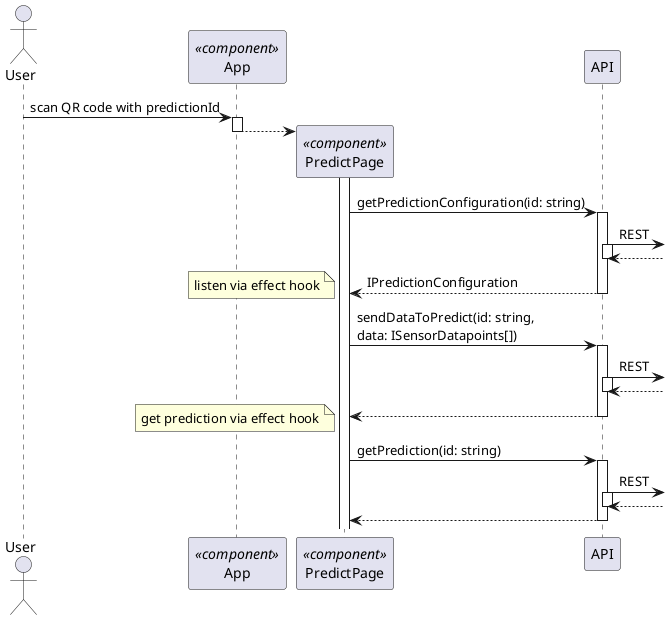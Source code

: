@startuml Mobile Client - New Sample
autoactivate on

actor User as u
participant App as app << component >>
participant PredictPage as pp << component >>
participant API as api

u -> app : scan QR code with predictionId
app --> pp **
deactivate app
activate pp
pp -> api : getPredictionConfiguration(id: string)
api ->]: REST
return
return IPredictionConfiguration
note left: listen via effect hook
pp -> api : sendDataToPredict(id: string,\ndata: ISensorDatapoints[])
api ->]: REST
return
return
note left: get prediction via effect hook
pp -> api : getPrediction(id: string)
api ->]: REST
return
return
@enduml
